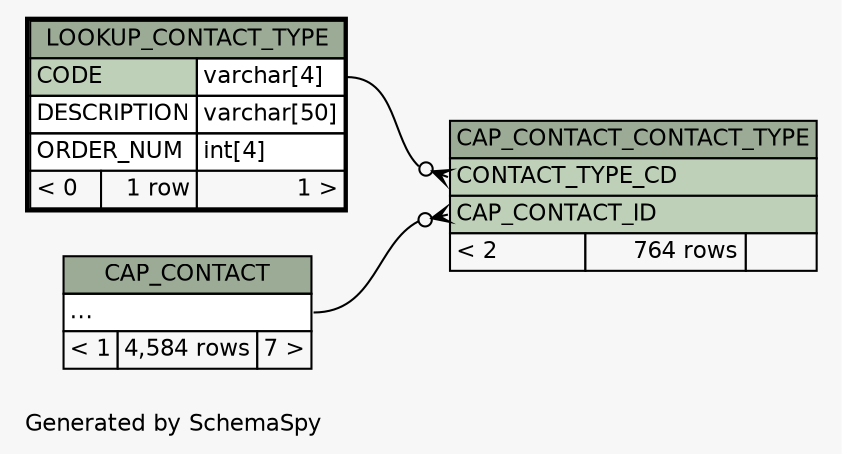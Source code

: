 // dot 2.28.0 on Windows 7 6.1
// SchemaSpy rev 590
digraph "twoDegreesRelationshipsDiagram" {
  graph [
    rankdir="RL"
    bgcolor="#f7f7f7"
    label="\nGenerated by SchemaSpy"
    labeljust="l"
    nodesep="0.18"
    ranksep="0.46"
    fontname="Helvetica"
    fontsize="11"
  ];
  node [
    fontname="Helvetica"
    fontsize="11"
    shape="plaintext"
  ];
  edge [
    arrowsize="0.8"
  ];
  "CAP_CONTACT_CONTACT_TYPE":"CAP_CONTACT_ID":w -> "CAP_CONTACT":"elipses":e [arrowhead=none dir=back arrowtail=crowodot];
  "CAP_CONTACT_CONTACT_TYPE":"CONTACT_TYPE_CD":w -> "LOOKUP_CONTACT_TYPE":"CODE.type":e [arrowhead=none dir=back arrowtail=crowodot];
  "CAP_CONTACT" [
    label=<
    <TABLE BORDER="0" CELLBORDER="1" CELLSPACING="0" BGCOLOR="#ffffff">
      <TR><TD COLSPAN="3" BGCOLOR="#9bab96" ALIGN="CENTER">CAP_CONTACT</TD></TR>
      <TR><TD PORT="elipses" COLSPAN="3" ALIGN="LEFT">...</TD></TR>
      <TR><TD ALIGN="LEFT" BGCOLOR="#f7f7f7">&lt; 1</TD><TD ALIGN="RIGHT" BGCOLOR="#f7f7f7">4,584 rows</TD><TD ALIGN="RIGHT" BGCOLOR="#f7f7f7">7 &gt;</TD></TR>
    </TABLE>>
    URL="CAP_CONTACT.html"
    tooltip="CAP_CONTACT"
  ];
  "CAP_CONTACT_CONTACT_TYPE" [
    label=<
    <TABLE BORDER="0" CELLBORDER="1" CELLSPACING="0" BGCOLOR="#ffffff">
      <TR><TD COLSPAN="3" BGCOLOR="#9bab96" ALIGN="CENTER">CAP_CONTACT_CONTACT_TYPE</TD></TR>
      <TR><TD PORT="CONTACT_TYPE_CD" COLSPAN="3" BGCOLOR="#bed1b8" ALIGN="LEFT">CONTACT_TYPE_CD</TD></TR>
      <TR><TD PORT="CAP_CONTACT_ID" COLSPAN="3" BGCOLOR="#bed1b8" ALIGN="LEFT">CAP_CONTACT_ID</TD></TR>
      <TR><TD ALIGN="LEFT" BGCOLOR="#f7f7f7">&lt; 2</TD><TD ALIGN="RIGHT" BGCOLOR="#f7f7f7">764 rows</TD><TD ALIGN="RIGHT" BGCOLOR="#f7f7f7">  </TD></TR>
    </TABLE>>
    URL="CAP_CONTACT_CONTACT_TYPE.html"
    tooltip="CAP_CONTACT_CONTACT_TYPE"
  ];
  "LOOKUP_CONTACT_TYPE" [
    label=<
    <TABLE BORDER="2" CELLBORDER="1" CELLSPACING="0" BGCOLOR="#ffffff">
      <TR><TD COLSPAN="3" BGCOLOR="#9bab96" ALIGN="CENTER">LOOKUP_CONTACT_TYPE</TD></TR>
      <TR><TD PORT="CODE" COLSPAN="2" BGCOLOR="#bed1b8" ALIGN="LEFT">CODE</TD><TD PORT="CODE.type" ALIGN="LEFT">varchar[4]</TD></TR>
      <TR><TD PORT="DESCRIPTION" COLSPAN="2" ALIGN="LEFT">DESCRIPTION</TD><TD PORT="DESCRIPTION.type" ALIGN="LEFT">varchar[50]</TD></TR>
      <TR><TD PORT="ORDER_NUM" COLSPAN="2" ALIGN="LEFT">ORDER_NUM</TD><TD PORT="ORDER_NUM.type" ALIGN="LEFT">int[4]</TD></TR>
      <TR><TD ALIGN="LEFT" BGCOLOR="#f7f7f7">&lt; 0</TD><TD ALIGN="RIGHT" BGCOLOR="#f7f7f7">1 row</TD><TD ALIGN="RIGHT" BGCOLOR="#f7f7f7">1 &gt;</TD></TR>
    </TABLE>>
    URL="LOOKUP_CONTACT_TYPE.html"
    tooltip="LOOKUP_CONTACT_TYPE"
  ];
}
